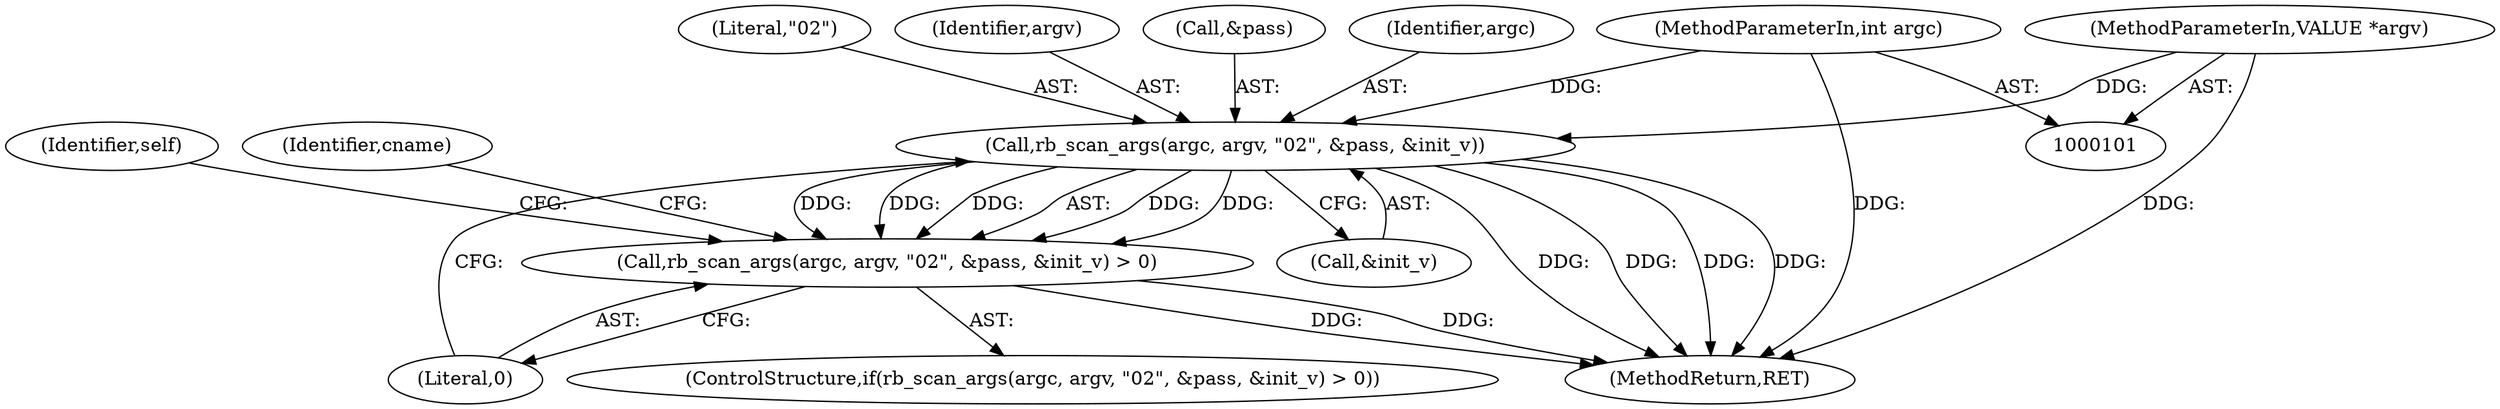 digraph "0_openssl_8108e0a6db133f3375608303fdd2083eb5115062_0@pointer" {
"1000122" [label="(Call,rb_scan_args(argc, argv, \"02\", &pass, &init_v))"];
"1000102" [label="(MethodParameterIn,int argc)"];
"1000103" [label="(MethodParameterIn,VALUE *argv)"];
"1000121" [label="(Call,rb_scan_args(argc, argv, \"02\", &pass, &init_v) > 0)"];
"1000120" [label="(ControlStructure,if(rb_scan_args(argc, argv, \"02\", &pass, &init_v) > 0))"];
"1000130" [label="(Literal,0)"];
"1000134" [label="(Identifier,cname)"];
"1000206" [label="(Identifier,self)"];
"1000121" [label="(Call,rb_scan_args(argc, argv, \"02\", &pass, &init_v) > 0)"];
"1000128" [label="(Call,&init_v)"];
"1000122" [label="(Call,rb_scan_args(argc, argv, \"02\", &pass, &init_v))"];
"1000103" [label="(MethodParameterIn,VALUE *argv)"];
"1000125" [label="(Literal,\"02\")"];
"1000124" [label="(Identifier,argv)"];
"1000102" [label="(MethodParameterIn,int argc)"];
"1000126" [label="(Call,&pass)"];
"1000230" [label="(MethodReturn,RET)"];
"1000123" [label="(Identifier,argc)"];
"1000122" -> "1000121"  [label="AST: "];
"1000122" -> "1000128"  [label="CFG: "];
"1000123" -> "1000122"  [label="AST: "];
"1000124" -> "1000122"  [label="AST: "];
"1000125" -> "1000122"  [label="AST: "];
"1000126" -> "1000122"  [label="AST: "];
"1000128" -> "1000122"  [label="AST: "];
"1000130" -> "1000122"  [label="CFG: "];
"1000122" -> "1000230"  [label="DDG: "];
"1000122" -> "1000230"  [label="DDG: "];
"1000122" -> "1000230"  [label="DDG: "];
"1000122" -> "1000230"  [label="DDG: "];
"1000122" -> "1000121"  [label="DDG: "];
"1000122" -> "1000121"  [label="DDG: "];
"1000122" -> "1000121"  [label="DDG: "];
"1000122" -> "1000121"  [label="DDG: "];
"1000122" -> "1000121"  [label="DDG: "];
"1000102" -> "1000122"  [label="DDG: "];
"1000103" -> "1000122"  [label="DDG: "];
"1000102" -> "1000101"  [label="AST: "];
"1000102" -> "1000230"  [label="DDG: "];
"1000103" -> "1000101"  [label="AST: "];
"1000103" -> "1000230"  [label="DDG: "];
"1000121" -> "1000120"  [label="AST: "];
"1000121" -> "1000130"  [label="CFG: "];
"1000130" -> "1000121"  [label="AST: "];
"1000134" -> "1000121"  [label="CFG: "];
"1000206" -> "1000121"  [label="CFG: "];
"1000121" -> "1000230"  [label="DDG: "];
"1000121" -> "1000230"  [label="DDG: "];
}
